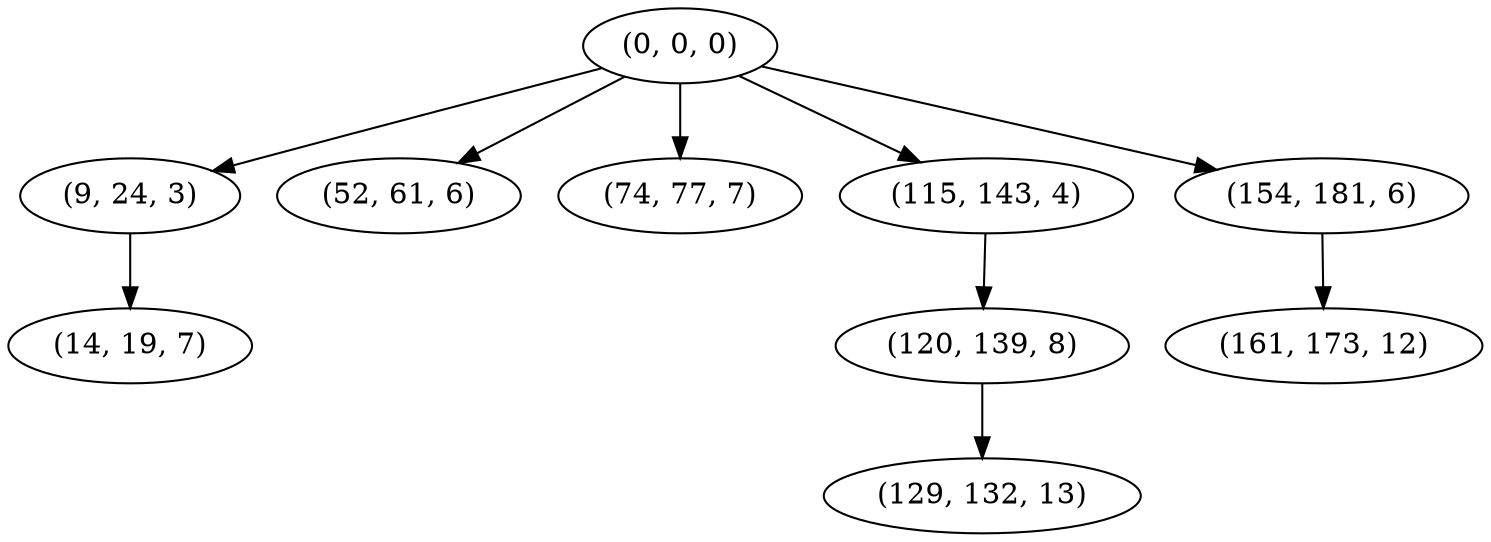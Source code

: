 digraph tree {
    "(0, 0, 0)";
    "(9, 24, 3)";
    "(14, 19, 7)";
    "(52, 61, 6)";
    "(74, 77, 7)";
    "(115, 143, 4)";
    "(120, 139, 8)";
    "(129, 132, 13)";
    "(154, 181, 6)";
    "(161, 173, 12)";
    "(0, 0, 0)" -> "(9, 24, 3)";
    "(0, 0, 0)" -> "(52, 61, 6)";
    "(0, 0, 0)" -> "(74, 77, 7)";
    "(0, 0, 0)" -> "(115, 143, 4)";
    "(0, 0, 0)" -> "(154, 181, 6)";
    "(9, 24, 3)" -> "(14, 19, 7)";
    "(115, 143, 4)" -> "(120, 139, 8)";
    "(120, 139, 8)" -> "(129, 132, 13)";
    "(154, 181, 6)" -> "(161, 173, 12)";
}
